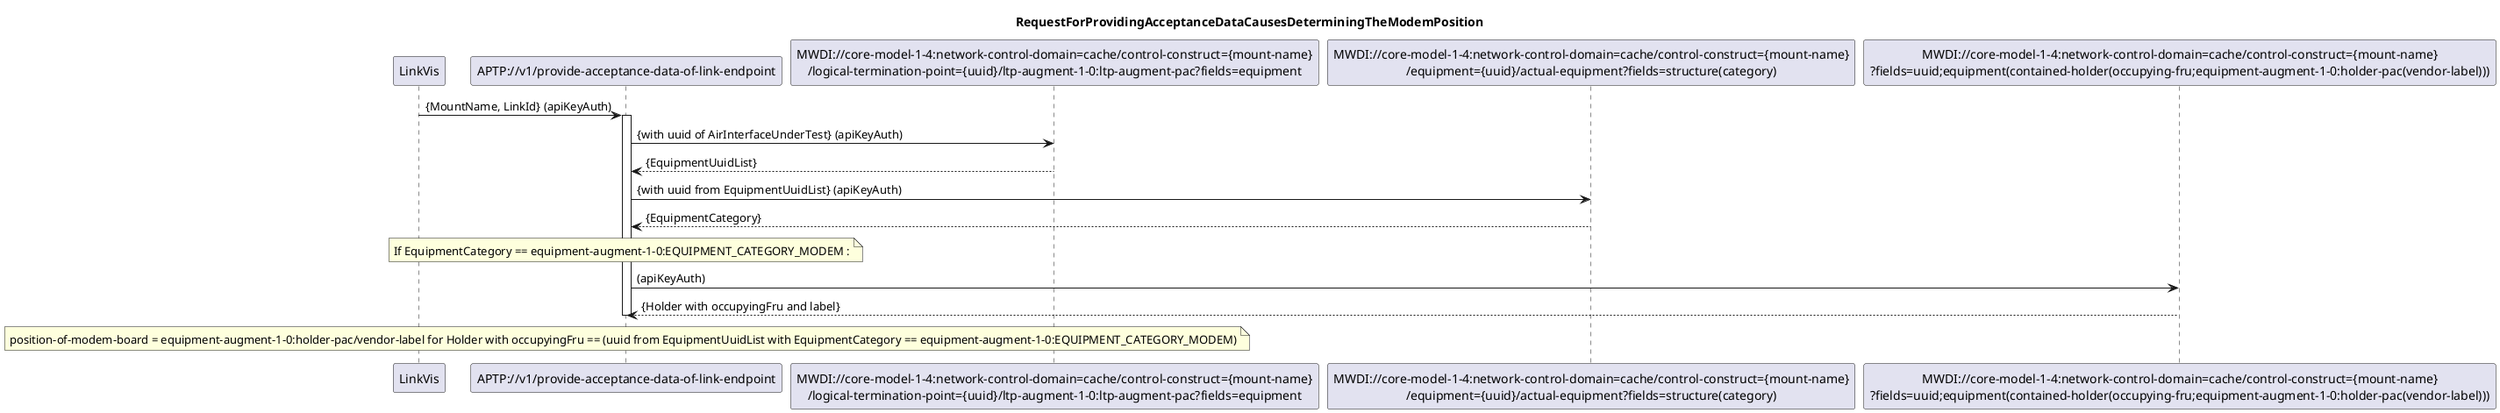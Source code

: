 @startuml 150_ModemPosition
skinparam responseMessageBelowArrow true

title
RequestForProvidingAcceptanceDataCausesDeterminingTheModemPosition
end title

participant "LinkVis" as LinkVis
participant "APTP://v1/provide-acceptance-data-of-link-endpoint" as APTP
participant "MWDI://core-model-1-4:network-control-domain=cache/control-construct={mount-name}\n/logical-termination-point={uuid}/ltp-augment-1-0:ltp-augment-pac?fields=equipment" as EquipmentUuid
participant "MWDI://core-model-1-4:network-control-domain=cache/control-construct={mount-name}\n/equipment={uuid}/actual-equipment?fields=structure(category)" as EquipmentCategory
participant "MWDI://core-model-1-4:network-control-domain=cache/control-construct={mount-name}\n?fields=uuid;equipment(contained-holder(occupying-fru;equipment-augment-1-0:holder-pac(vendor-label)))" as HolderLabel


LinkVis -> APTP: {MountName, LinkId} (apiKeyAuth)
activate APTP

APTP -> EquipmentUuid: {with uuid of AirInterfaceUnderTest} (apiKeyAuth)
EquipmentUuid --> APTP: {EquipmentUuidList}

APTP -> EquipmentCategory: {with uuid from EquipmentUuidList} (apiKeyAuth)
EquipmentCategory --> APTP: {EquipmentCategory}

note over APTP
If EquipmentCategory == equipment-augment-1-0:EQUIPMENT_CATEGORY_MODEM :
end note

APTP -> HolderLabel: (apiKeyAuth)
HolderLabel --> APTP: {Holder with occupyingFru and label}

note over APTP
position-of-modem-board = equipment-augment-1-0:holder-pac/vendor-label for Holder with occupyingFru == (uuid from EquipmentUuidList with EquipmentCategory == equipment-augment-1-0:EQUIPMENT_CATEGORY_MODEM)
end note

deactivate APTP

@enduml